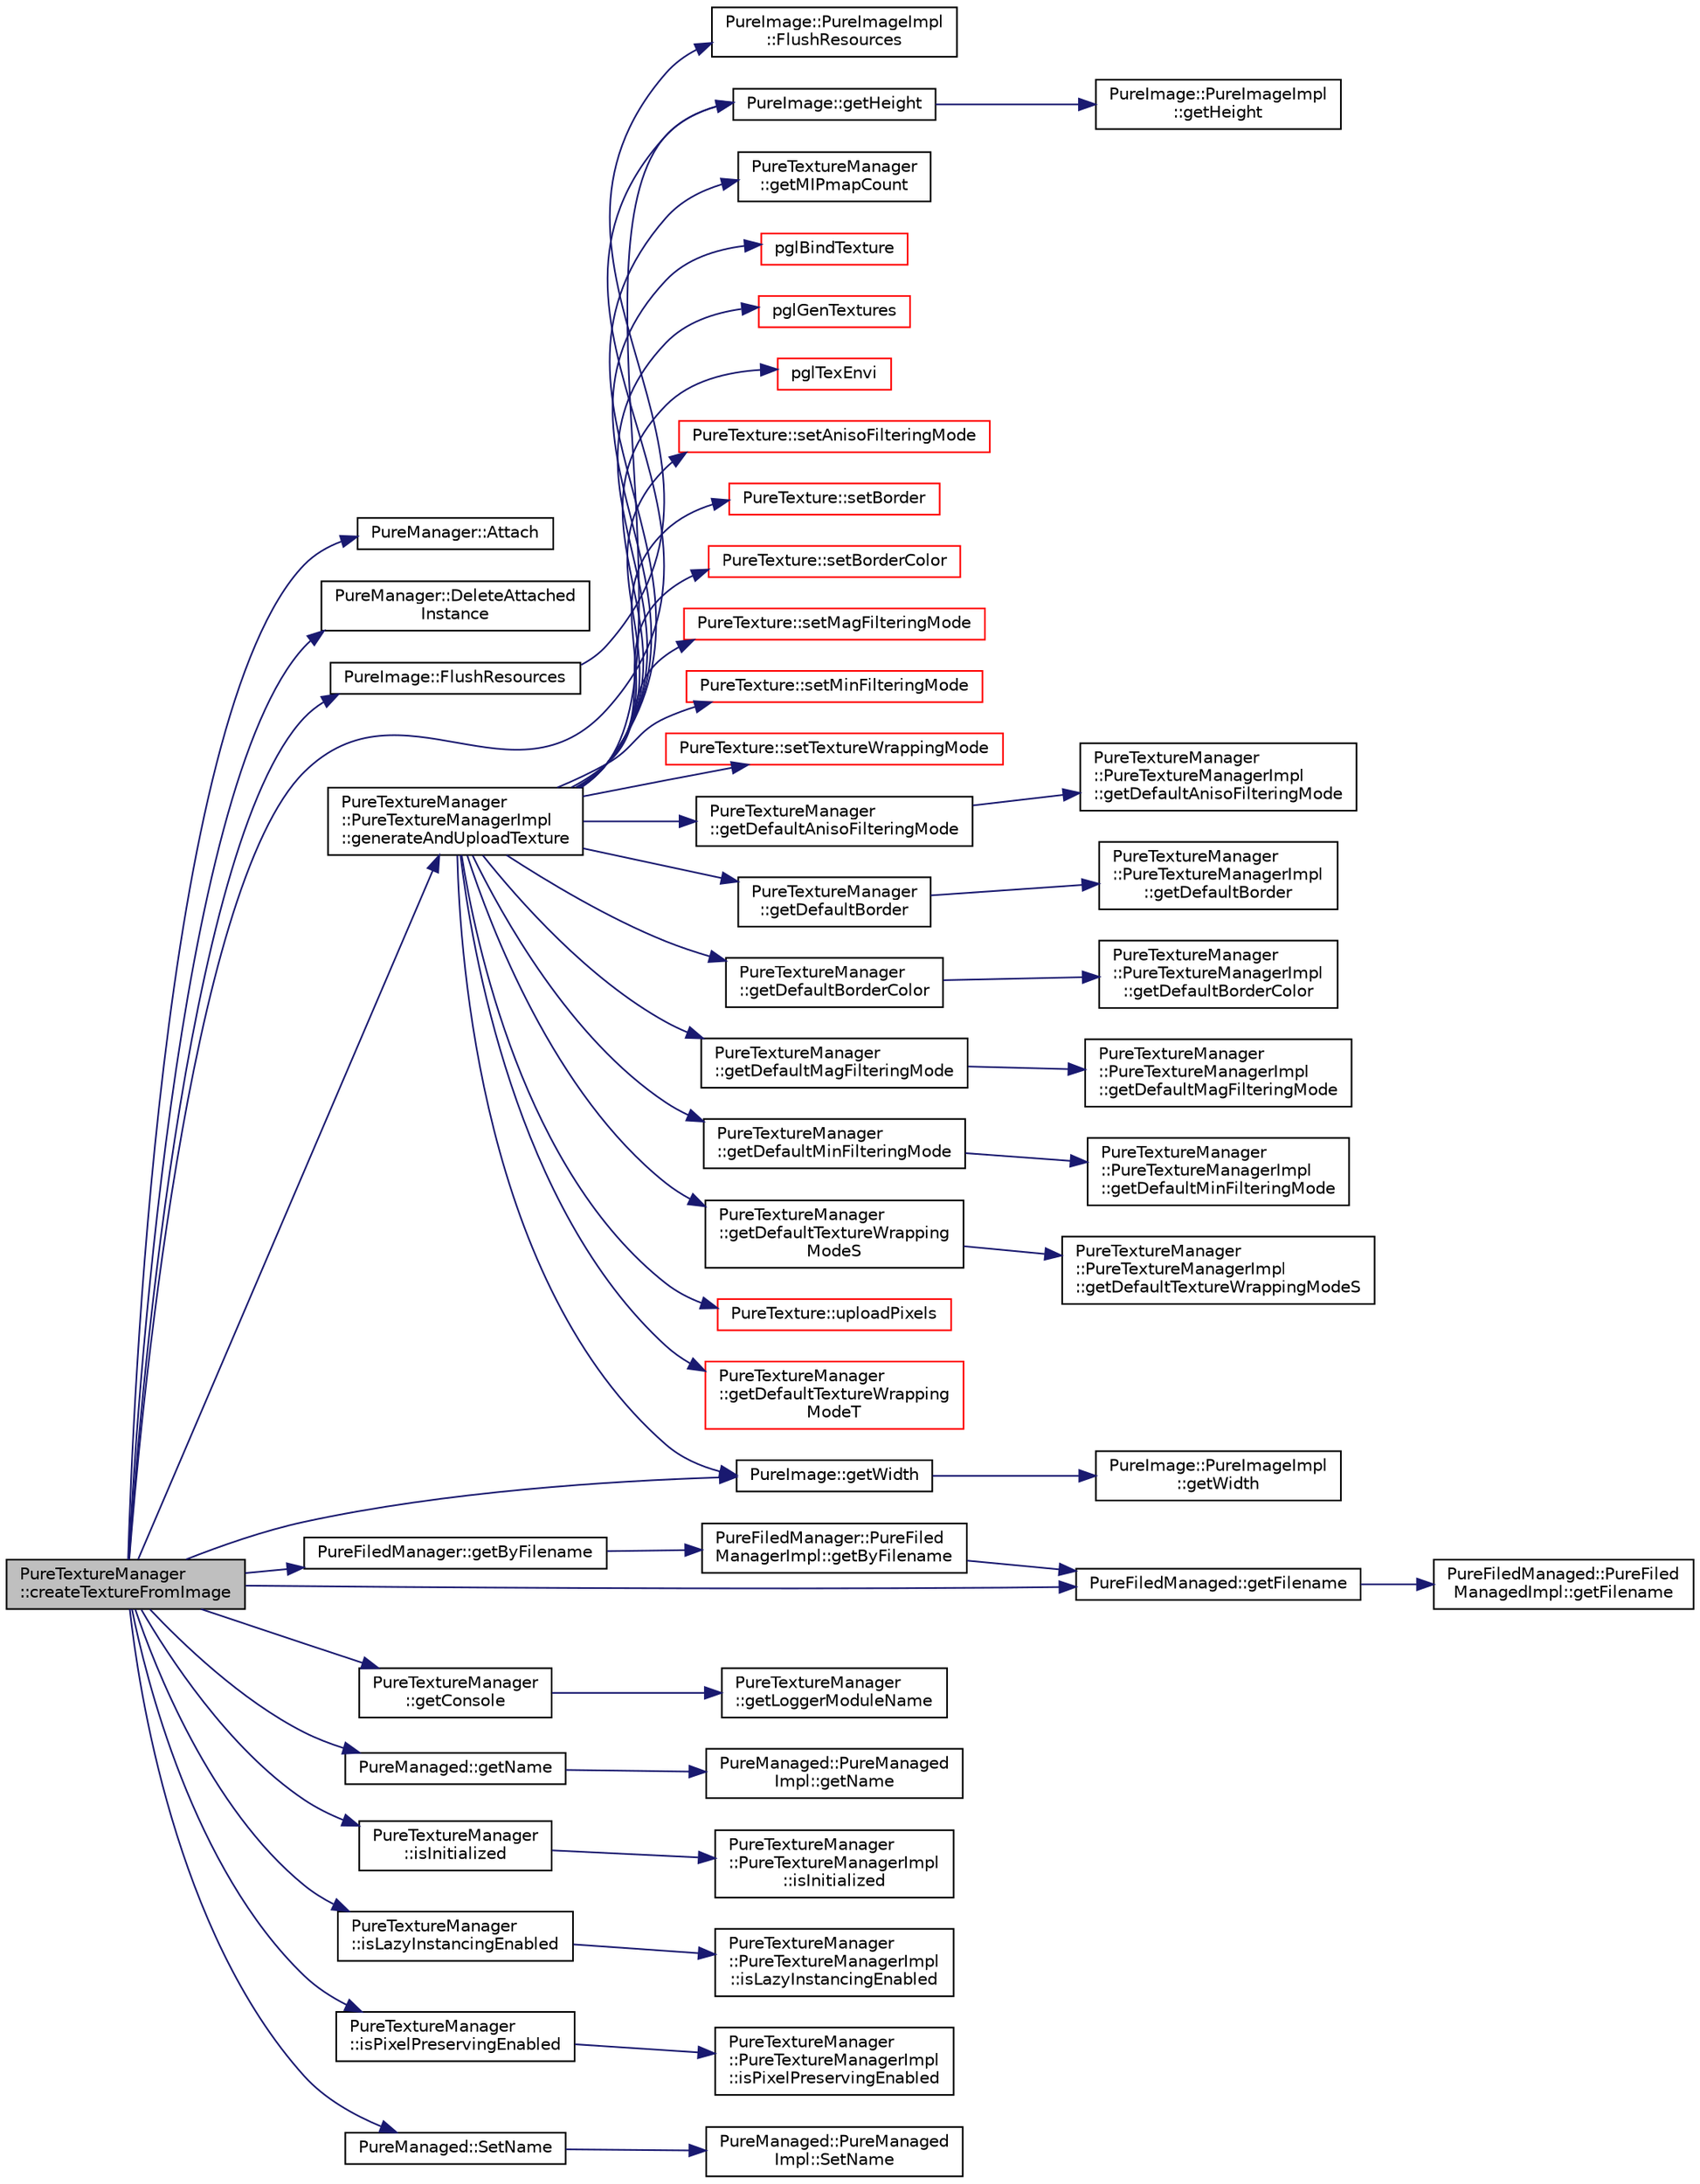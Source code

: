 digraph "PureTextureManager::createTextureFromImage"
{
 // LATEX_PDF_SIZE
  edge [fontname="Helvetica",fontsize="10",labelfontname="Helvetica",labelfontsize="10"];
  node [fontname="Helvetica",fontsize="10",shape=record];
  rankdir="LR";
  Node1 [label="PureTextureManager\l::createTextureFromImage",height=0.2,width=0.4,color="black", fillcolor="grey75", style="filled", fontcolor="black",tooltip="Creates texture from the given image."];
  Node1 -> Node2 [color="midnightblue",fontsize="10",style="solid",fontname="Helvetica"];
  Node2 [label="PureManager::Attach",height=0.2,width=0.4,color="black", fillcolor="white", style="filled",URL="$class_pure_manager.html#a50eec0d2d6863b43f1e8b6220d280a1e",tooltip="Adds the given managed to the manager, if the managed has no manager yet."];
  Node1 -> Node3 [color="midnightblue",fontsize="10",style="solid",fontname="Helvetica"];
  Node3 [label="PureManager::DeleteAttached\lInstance",height=0.2,width=0.4,color="black", fillcolor="white", style="filled",URL="$class_pure_manager.html#a275085df6568bf80db54f6dabe7c039d",tooltip="Removes the given managed from the manager and destructs it."];
  Node1 -> Node4 [color="midnightblue",fontsize="10",style="solid",fontname="Helvetica"];
  Node4 [label="PureImage::FlushResources",height=0.2,width=0.4,color="black", fillcolor="white", style="filled",URL="$class_pure_image.html#a5dd7f7eca54f8711f38d3f840cc572b1",tooltip="This can be used if you don't need the pixels of the image to be in the system memory anymore."];
  Node4 -> Node5 [color="midnightblue",fontsize="10",style="solid",fontname="Helvetica"];
  Node5 [label="PureImage::PureImageImpl\l::FlushResources",height=0.2,width=0.4,color="black", fillcolor="white", style="filled",URL="$class_pure_image_1_1_pure_image_impl.html#a9078c4807aca424a2184cfc53d574171",tooltip=" "];
  Node1 -> Node6 [color="midnightblue",fontsize="10",style="solid",fontname="Helvetica"];
  Node6 [label="PureTextureManager\l::PureTextureManagerImpl\l::generateAndUploadTexture",height=0.2,width=0.4,color="black", fillcolor="white", style="filled",URL="$class_pure_texture_manager_1_1_pure_texture_manager_impl.html#ae240edda2c0b0226a0cb534f9b7eb7d6",tooltip=" "];
  Node6 -> Node7 [color="midnightblue",fontsize="10",style="solid",fontname="Helvetica"];
  Node7 [label="PureTextureManager\l::getDefaultAnisoFilteringMode",height=0.2,width=0.4,color="black", fillcolor="white", style="filled",URL="$class_pure_texture_manager.html#a31f68f8231da18ea630bacee46e6b7c8",tooltip="Gets the default anisotropic filtering level."];
  Node7 -> Node8 [color="midnightblue",fontsize="10",style="solid",fontname="Helvetica"];
  Node8 [label="PureTextureManager\l::PureTextureManagerImpl\l::getDefaultAnisoFilteringMode",height=0.2,width=0.4,color="black", fillcolor="white", style="filled",URL="$class_pure_texture_manager_1_1_pure_texture_manager_impl.html#a42997acbbf4bc6cb3abb1b2d90735aa3",tooltip=" "];
  Node6 -> Node9 [color="midnightblue",fontsize="10",style="solid",fontname="Helvetica"];
  Node9 [label="PureTextureManager\l::getDefaultBorder",height=0.2,width=0.4,color="black", fillcolor="white", style="filled",URL="$class_pure_texture_manager.html#a86767fc9bc3ee50f83ebb2886e511e67",tooltip="Gets the default border state."];
  Node9 -> Node10 [color="midnightblue",fontsize="10",style="solid",fontname="Helvetica"];
  Node10 [label="PureTextureManager\l::PureTextureManagerImpl\l::getDefaultBorder",height=0.2,width=0.4,color="black", fillcolor="white", style="filled",URL="$class_pure_texture_manager_1_1_pure_texture_manager_impl.html#a5e89e970893b1e86707903199593566b",tooltip="Gets the default border state."];
  Node6 -> Node11 [color="midnightblue",fontsize="10",style="solid",fontname="Helvetica"];
  Node11 [label="PureTextureManager\l::getDefaultBorderColor",height=0.2,width=0.4,color="black", fillcolor="white", style="filled",URL="$class_pure_texture_manager.html#ad7271f63c817a4f8d1f5a17ee62a8dd8",tooltip="Gets default color of the border."];
  Node11 -> Node12 [color="midnightblue",fontsize="10",style="solid",fontname="Helvetica"];
  Node12 [label="PureTextureManager\l::PureTextureManagerImpl\l::getDefaultBorderColor",height=0.2,width=0.4,color="black", fillcolor="white", style="filled",URL="$class_pure_texture_manager_1_1_pure_texture_manager_impl.html#ad282f08b162d6caea834a07a4b7b8ab3",tooltip=" "];
  Node6 -> Node13 [color="midnightblue",fontsize="10",style="solid",fontname="Helvetica"];
  Node13 [label="PureTextureManager\l::getDefaultMagFilteringMode",height=0.2,width=0.4,color="black", fillcolor="white", style="filled",URL="$class_pure_texture_manager.html#a4fa63ae8ff1385d0d871a1c62bedb57a",tooltip="Gets the default isotropic filtering mode when zooming in."];
  Node13 -> Node14 [color="midnightblue",fontsize="10",style="solid",fontname="Helvetica"];
  Node14 [label="PureTextureManager\l::PureTextureManagerImpl\l::getDefaultMagFilteringMode",height=0.2,width=0.4,color="black", fillcolor="white", style="filled",URL="$class_pure_texture_manager_1_1_pure_texture_manager_impl.html#a92a2c1683d37d3b6b6341ad667ddbd1e",tooltip=" "];
  Node6 -> Node15 [color="midnightblue",fontsize="10",style="solid",fontname="Helvetica"];
  Node15 [label="PureTextureManager\l::getDefaultMinFilteringMode",height=0.2,width=0.4,color="black", fillcolor="white", style="filled",URL="$class_pure_texture_manager.html#a7c6ede0420b0803997d389a631218fbc",tooltip="Gets the default isotropic filtering mode when zooming out."];
  Node15 -> Node16 [color="midnightblue",fontsize="10",style="solid",fontname="Helvetica"];
  Node16 [label="PureTextureManager\l::PureTextureManagerImpl\l::getDefaultMinFilteringMode",height=0.2,width=0.4,color="black", fillcolor="white", style="filled",URL="$class_pure_texture_manager_1_1_pure_texture_manager_impl.html#a50236f18d33d62beb018599204f700c4",tooltip=" "];
  Node6 -> Node17 [color="midnightblue",fontsize="10",style="solid",fontname="Helvetica"];
  Node17 [label="PureTextureManager\l::getDefaultTextureWrapping\lModeS",height=0.2,width=0.4,color="black", fillcolor="white", style="filled",URL="$class_pure_texture_manager.html#a7be8e206f1967f7d640d0cff83d7c205",tooltip="Gets the default texture wrapping mode for S coordinates."];
  Node17 -> Node18 [color="midnightblue",fontsize="10",style="solid",fontname="Helvetica"];
  Node18 [label="PureTextureManager\l::PureTextureManagerImpl\l::getDefaultTextureWrappingModeS",height=0.2,width=0.4,color="black", fillcolor="white", style="filled",URL="$class_pure_texture_manager_1_1_pure_texture_manager_impl.html#a0e2252a5f4d209fd02637487d3b22d03",tooltip=" "];
  Node6 -> Node19 [color="midnightblue",fontsize="10",style="solid",fontname="Helvetica"];
  Node19 [label="PureTextureManager\l::getDefaultTextureWrapping\lModeT",height=0.2,width=0.4,color="red", fillcolor="white", style="filled",URL="$class_pure_texture_manager.html#a2d5fd1198632acd47849459728fd5408",tooltip="Gets the default texture wrapping mode for T coordinates."];
  Node6 -> Node21 [color="midnightblue",fontsize="10",style="solid",fontname="Helvetica"];
  Node21 [label="PureImage::getHeight",height=0.2,width=0.4,color="black", fillcolor="white", style="filled",URL="$class_pure_image.html#a7721439592de01412aa4a77fb752df2a",tooltip="Gets the height of the image."];
  Node21 -> Node22 [color="midnightblue",fontsize="10",style="solid",fontname="Helvetica"];
  Node22 [label="PureImage::PureImageImpl\l::getHeight",height=0.2,width=0.4,color="black", fillcolor="white", style="filled",URL="$class_pure_image_1_1_pure_image_impl.html#ab05222e48a53a13930aebc90a54c6614",tooltip=" "];
  Node6 -> Node23 [color="midnightblue",fontsize="10",style="solid",fontname="Helvetica"];
  Node23 [label="PureTextureManager\l::getMIPmapCount",height=0.2,width=0.4,color="black", fillcolor="white", style="filled",URL="$class_pure_texture_manager.html#a53a96a172f7d303401dbd35df1c2066f",tooltip="Calculates the number of MIP maps from the given texture size."];
  Node6 -> Node24 [color="midnightblue",fontsize="10",style="solid",fontname="Helvetica"];
  Node24 [label="PureImage::getWidth",height=0.2,width=0.4,color="black", fillcolor="white", style="filled",URL="$class_pure_image.html#aba6085fe41bb0acf129e3f18356a87e3",tooltip="Gets the width of the image."];
  Node24 -> Node25 [color="midnightblue",fontsize="10",style="solid",fontname="Helvetica"];
  Node25 [label="PureImage::PureImageImpl\l::getWidth",height=0.2,width=0.4,color="black", fillcolor="white", style="filled",URL="$class_pure_image_1_1_pure_image_impl.html#a2e76bb4c6a6f4c07ac7a70925c3b1d46",tooltip=" "];
  Node6 -> Node26 [color="midnightblue",fontsize="10",style="solid",fontname="Helvetica"];
  Node26 [label="pglBindTexture",height=0.2,width=0.4,color="red", fillcolor="white", style="filled",URL="$_pure_g_lsafe_funcs_8cpp.html#a81dc93b65713c5209fc08c6cb66cfae3",tooltip=" "];
  Node6 -> Node31 [color="midnightblue",fontsize="10",style="solid",fontname="Helvetica"];
  Node31 [label="pglGenTextures",height=0.2,width=0.4,color="red", fillcolor="white", style="filled",URL="$_pure_g_lsafe_funcs_8cpp.html#add587276595371bab1a6b6aabf447740",tooltip=" "];
  Node6 -> Node32 [color="midnightblue",fontsize="10",style="solid",fontname="Helvetica"];
  Node32 [label="pglTexEnvi",height=0.2,width=0.4,color="red", fillcolor="white", style="filled",URL="$_pure_g_lsafe_funcs_8cpp.html#a5f39046bd0487ab53bf5b4ccf47caaa9",tooltip=" "];
  Node6 -> Node33 [color="midnightblue",fontsize="10",style="solid",fontname="Helvetica"];
  Node33 [label="PureTexture::setAnisoFilteringMode",height=0.2,width=0.4,color="red", fillcolor="white", style="filled",URL="$class_pure_texture.html#a518199a18690dc39465403ba0d7c0368",tooltip="Sets the anisotropic filtering mode."];
  Node6 -> Node40 [color="midnightblue",fontsize="10",style="solid",fontname="Helvetica"];
  Node40 [label="PureTexture::setBorder",height=0.2,width=0.4,color="red", fillcolor="white", style="filled",URL="$class_pure_texture.html#a4483256d608a3aac9ceccfaffd922d02",tooltip="Sets the border state."];
  Node6 -> Node42 [color="midnightblue",fontsize="10",style="solid",fontname="Helvetica"];
  Node42 [label="PureTexture::setBorderColor",height=0.2,width=0.4,color="red", fillcolor="white", style="filled",URL="$class_pure_texture.html#ac23284f8fb90f4954357bdef62a50b06",tooltip="Sets color of the border."];
  Node6 -> Node49 [color="midnightblue",fontsize="10",style="solid",fontname="Helvetica"];
  Node49 [label="PureTexture::setMagFilteringMode",height=0.2,width=0.4,color="red", fillcolor="white", style="filled",URL="$class_pure_texture.html#a40659910b82eec2719826a771ff2f2b0",tooltip="Sets the isotropic filtering mode when zooming in (1 texel > 1 pixel)."];
  Node6 -> Node52 [color="midnightblue",fontsize="10",style="solid",fontname="Helvetica"];
  Node52 [label="PureTexture::setMinFilteringMode",height=0.2,width=0.4,color="red", fillcolor="white", style="filled",URL="$class_pure_texture.html#a8ee58fe933b366264c96147640566099",tooltip="Sets the isotropic filtering mode when zooming out (1 texel < 1 pixel)."];
  Node6 -> Node54 [color="midnightblue",fontsize="10",style="solid",fontname="Helvetica"];
  Node54 [label="PureTexture::setTextureWrappingMode",height=0.2,width=0.4,color="red", fillcolor="white", style="filled",URL="$class_pure_texture.html#af49b4d91be320408824026bf4289fb90",tooltip="Sets the texture wrapping mode."];
  Node6 -> Node56 [color="midnightblue",fontsize="10",style="solid",fontname="Helvetica"];
  Node56 [label="PureTexture::uploadPixels",height=0.2,width=0.4,color="red", fillcolor="white", style="filled",URL="$class_pure_texture.html#a90d36b9ee9f0bd41826f01b030137fff",tooltip="Uploads pixels in system memory to video memory."];
  Node1 -> Node58 [color="midnightblue",fontsize="10",style="solid",fontname="Helvetica"];
  Node58 [label="PureFiledManager::getByFilename",height=0.2,width=0.4,color="black", fillcolor="white", style="filled",URL="$class_pure_filed_manager.html#a476a4f3d9d4611b99893be13609f848d",tooltip="Gets the FiledManaged by the specified filename."];
  Node58 -> Node59 [color="midnightblue",fontsize="10",style="solid",fontname="Helvetica"];
  Node59 [label="PureFiledManager::PureFiled\lManagerImpl::getByFilename",height=0.2,width=0.4,color="black", fillcolor="white", style="filled",URL="$class_pure_filed_manager_1_1_pure_filed_manager_impl.html#a248eb24b5232deefaa71ea4fc591191e",tooltip="Gets the FiledManaged by the specified filename."];
  Node59 -> Node60 [color="midnightblue",fontsize="10",style="solid",fontname="Helvetica"];
  Node60 [label="PureFiledManaged::getFilename",height=0.2,width=0.4,color="black", fillcolor="white", style="filled",URL="$class_pure_filed_managed.html#aec5cd427534677fd00608e8ef20364da",tooltip="Gets the filename."];
  Node60 -> Node61 [color="midnightblue",fontsize="10",style="solid",fontname="Helvetica"];
  Node61 [label="PureFiledManaged::PureFiled\lManagedImpl::getFilename",height=0.2,width=0.4,color="black", fillcolor="white", style="filled",URL="$class_pure_filed_managed_1_1_pure_filed_managed_impl.html#aed538d2904c86f182328bc8a989c269f",tooltip="Gets the filename."];
  Node1 -> Node62 [color="midnightblue",fontsize="10",style="solid",fontname="Helvetica"];
  Node62 [label="PureTextureManager\l::getConsole",height=0.2,width=0.4,color="black", fillcolor="white", style="filled",URL="$class_pure_texture_manager.html#ac99dfeef2dd9b496997d3de947b40d34",tooltip="Returns access to console preset with logger module name as this class."];
  Node62 -> Node63 [color="midnightblue",fontsize="10",style="solid",fontname="Helvetica"];
  Node63 [label="PureTextureManager\l::getLoggerModuleName",height=0.2,width=0.4,color="black", fillcolor="white", style="filled",URL="$class_pure_texture_manager.html#af1d0757c49967f97f1f06003791cf72a",tooltip="Returns the logger module name of this class."];
  Node1 -> Node60 [color="midnightblue",fontsize="10",style="solid",fontname="Helvetica"];
  Node1 -> Node21 [color="midnightblue",fontsize="10",style="solid",fontname="Helvetica"];
  Node1 -> Node64 [color="midnightblue",fontsize="10",style="solid",fontname="Helvetica"];
  Node64 [label="PureManaged::getName",height=0.2,width=0.4,color="black", fillcolor="white", style="filled",URL="$class_pure_managed.html#a74b5976e4f3d08a276624c1068d3b6e4",tooltip="Gets the name."];
  Node64 -> Node65 [color="midnightblue",fontsize="10",style="solid",fontname="Helvetica"];
  Node65 [label="PureManaged::PureManaged\lImpl::getName",height=0.2,width=0.4,color="black", fillcolor="white", style="filled",URL="$class_pure_managed_1_1_pure_managed_impl.html#a9e209d31fd238c35a1b0648acb20d188",tooltip="Gets the name."];
  Node1 -> Node24 [color="midnightblue",fontsize="10",style="solid",fontname="Helvetica"];
  Node1 -> Node66 [color="midnightblue",fontsize="10",style="solid",fontname="Helvetica"];
  Node66 [label="PureTextureManager\l::isInitialized",height=0.2,width=0.4,color="black", fillcolor="white", style="filled",URL="$class_pure_texture_manager.html#ad7f1b846ed45e8b8f89197c807778d05",tooltip="Tells whether the object is correctly initialized or not."];
  Node66 -> Node67 [color="midnightblue",fontsize="10",style="solid",fontname="Helvetica"];
  Node67 [label="PureTextureManager\l::PureTextureManagerImpl\l::isInitialized",height=0.2,width=0.4,color="black", fillcolor="white", style="filled",URL="$class_pure_texture_manager_1_1_pure_texture_manager_impl.html#a9aec3fc2a58e82b03d3e0d79eaacc8be",tooltip=" "];
  Node1 -> Node68 [color="midnightblue",fontsize="10",style="solid",fontname="Helvetica"];
  Node68 [label="PureTextureManager\l::isLazyInstancingEnabled",height=0.2,width=0.4,color="black", fillcolor="white", style="filled",URL="$class_pure_texture_manager.html#a4b85a51b691cf8d52af5e239a224aa92",tooltip="Gets whether always creating new texture instances from the same file is enabled or not."];
  Node68 -> Node69 [color="midnightblue",fontsize="10",style="solid",fontname="Helvetica"];
  Node69 [label="PureTextureManager\l::PureTextureManagerImpl\l::isLazyInstancingEnabled",height=0.2,width=0.4,color="black", fillcolor="white", style="filled",URL="$class_pure_texture_manager_1_1_pure_texture_manager_impl.html#a68b085c48577c05168f5dbddc4ce184f",tooltip=" "];
  Node1 -> Node70 [color="midnightblue",fontsize="10",style="solid",fontname="Helvetica"];
  Node70 [label="PureTextureManager\l::isPixelPreservingEnabled",height=0.2,width=0.4,color="black", fillcolor="white", style="filled",URL="$class_pure_texture_manager.html#a9265319f47f2427393c9b210971f15f3",tooltip="Gets whether keeping pixels of loaded textures in system memory is enabled or not."];
  Node70 -> Node71 [color="midnightblue",fontsize="10",style="solid",fontname="Helvetica"];
  Node71 [label="PureTextureManager\l::PureTextureManagerImpl\l::isPixelPreservingEnabled",height=0.2,width=0.4,color="black", fillcolor="white", style="filled",URL="$class_pure_texture_manager_1_1_pure_texture_manager_impl.html#a800c1790599e3bcb17734aa50801556d",tooltip=" "];
  Node1 -> Node72 [color="midnightblue",fontsize="10",style="solid",fontname="Helvetica"];
  Node72 [label="PureManaged::SetName",height=0.2,width=0.4,color="black", fillcolor="white", style="filled",URL="$class_pure_managed.html#aaaebbde0b7a6baee1f200b22bc92558f",tooltip="Sets the name."];
  Node72 -> Node73 [color="midnightblue",fontsize="10",style="solid",fontname="Helvetica"];
  Node73 [label="PureManaged::PureManaged\lImpl::SetName",height=0.2,width=0.4,color="black", fillcolor="white", style="filled",URL="$class_pure_managed_1_1_pure_managed_impl.html#a6d67353ca321275125a101703cd2efa3",tooltip="Sets the name."];
}
